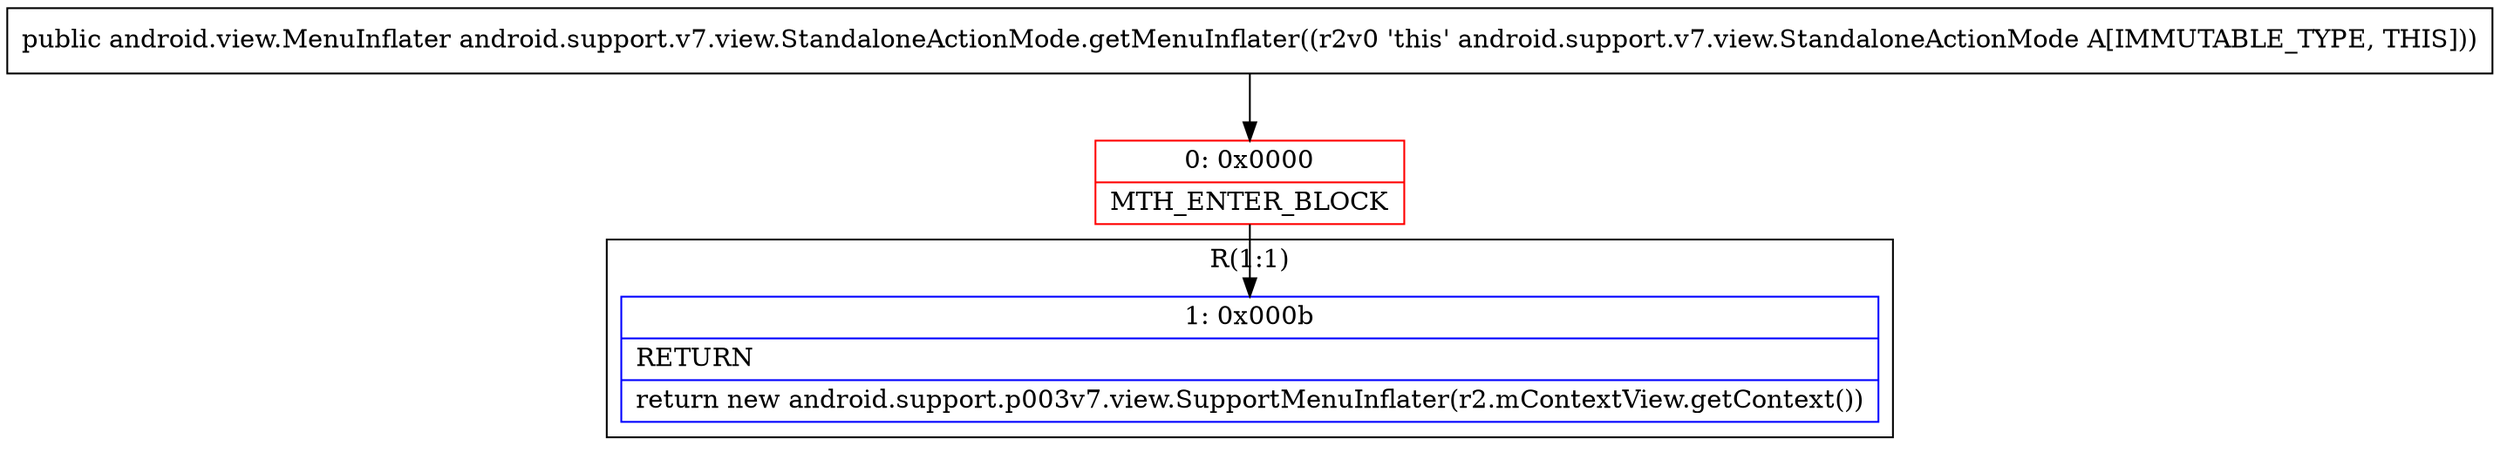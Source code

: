 digraph "CFG forandroid.support.v7.view.StandaloneActionMode.getMenuInflater()Landroid\/view\/MenuInflater;" {
subgraph cluster_Region_236153450 {
label = "R(1:1)";
node [shape=record,color=blue];
Node_1 [shape=record,label="{1\:\ 0x000b|RETURN\l|return new android.support.p003v7.view.SupportMenuInflater(r2.mContextView.getContext())\l}"];
}
Node_0 [shape=record,color=red,label="{0\:\ 0x0000|MTH_ENTER_BLOCK\l}"];
MethodNode[shape=record,label="{public android.view.MenuInflater android.support.v7.view.StandaloneActionMode.getMenuInflater((r2v0 'this' android.support.v7.view.StandaloneActionMode A[IMMUTABLE_TYPE, THIS])) }"];
MethodNode -> Node_0;
Node_0 -> Node_1;
}

